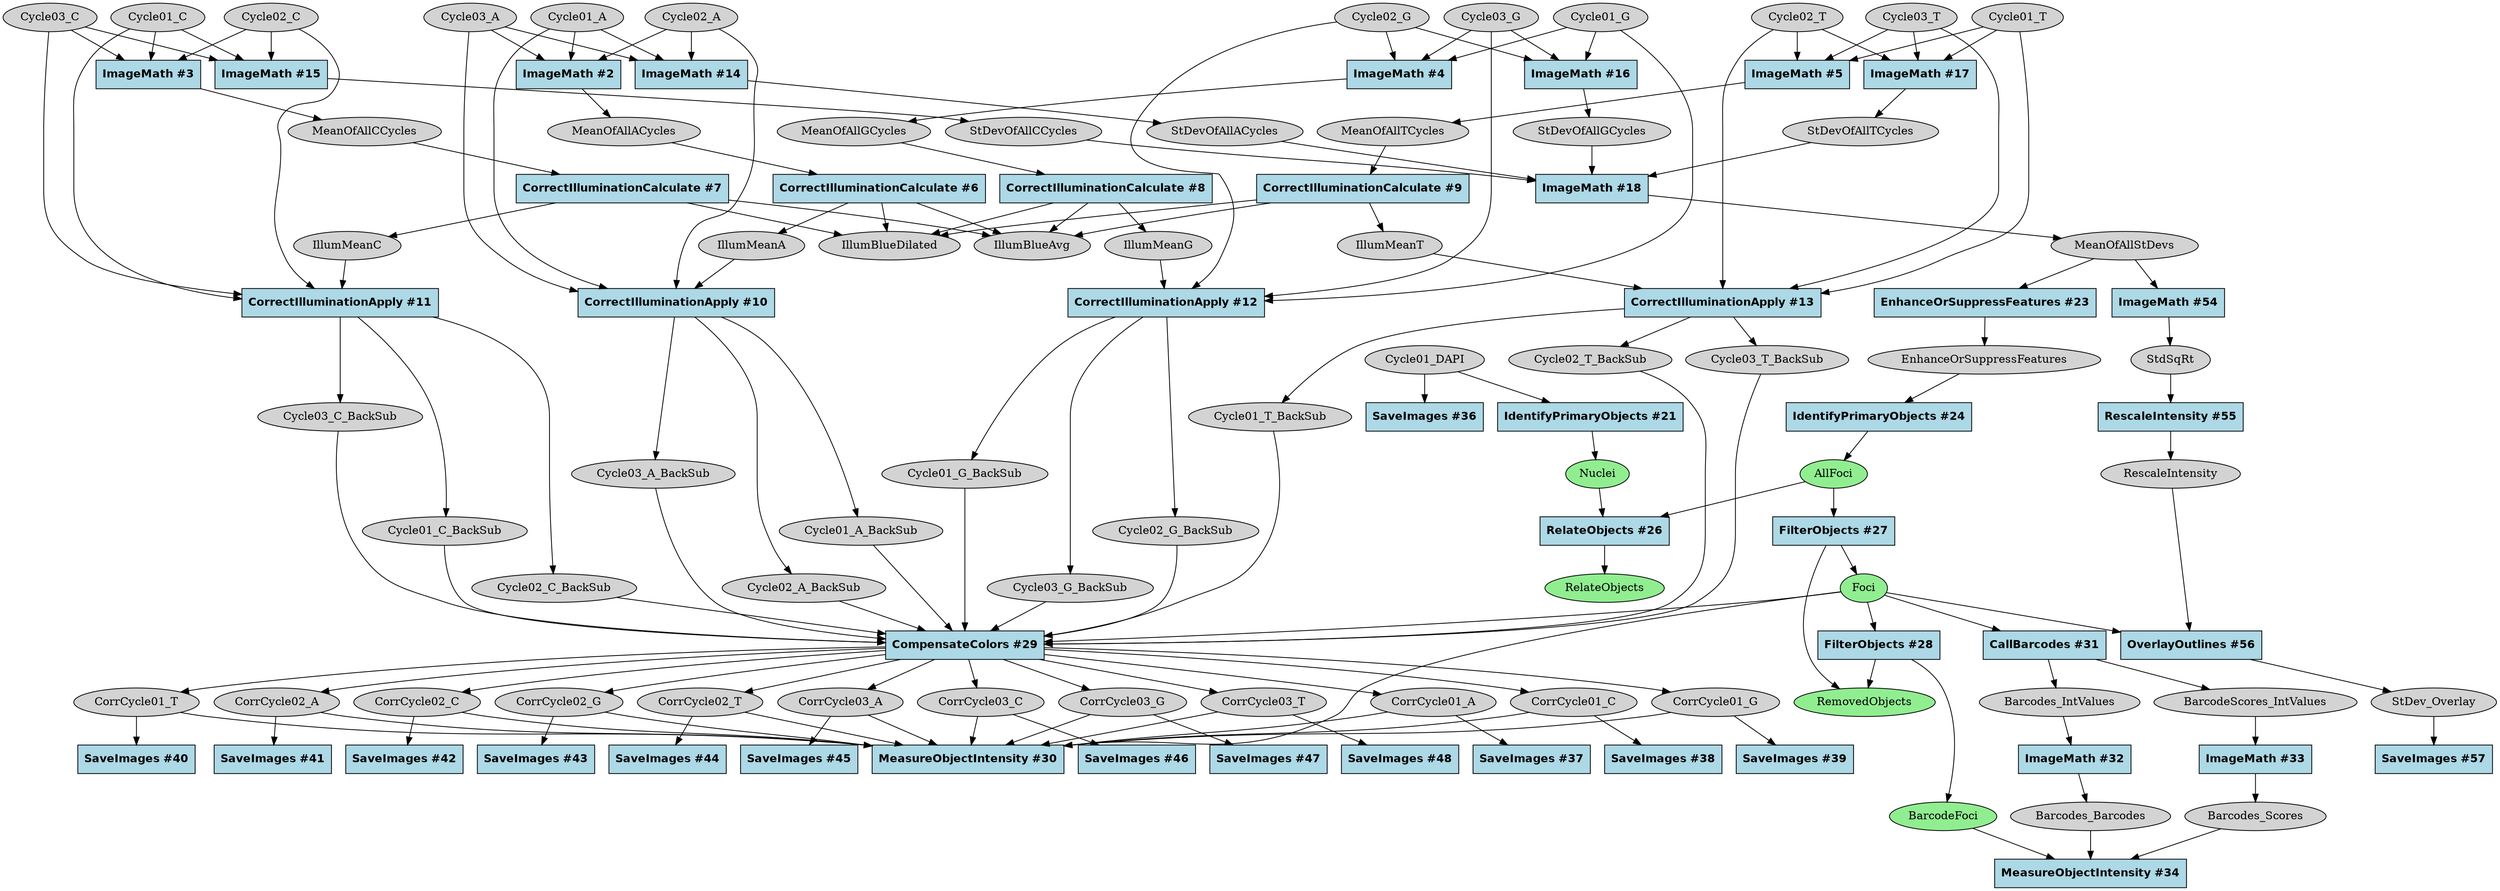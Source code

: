 strict digraph {
CallBarcodes_bc36b96a [type=module, label="CallBarcodes #31", module_name=CallBarcodes, module_num=31, original_num=31, stable_id="CallBarcodes_bc36b96a", enabled=True, shape=box, style=filled, fontname="Helvetica-Bold", fillcolor=lightblue];
CompensateColors_f9b42748 [type=module, label="CompensateColors #29", module_name=CompensateColors, module_num=29, original_num=29, stable_id="CompensateColors_f9b42748", enabled=True, shape=box, style=filled, fontname="Helvetica-Bold", fillcolor=lightblue];
CorrectIlluminationApply_1470ab63 [type=module, label="CorrectIlluminationApply #13", module_name=CorrectIlluminationApply, module_num=13, original_num=13, stable_id="CorrectIlluminationApply_1470ab63", enabled=True, shape=box, style=filled, fontname="Helvetica-Bold", fillcolor=lightblue];
CorrectIlluminationApply_54e94a2d [type=module, label="CorrectIlluminationApply #10", module_name=CorrectIlluminationApply, module_num=10, original_num=10, stable_id="CorrectIlluminationApply_54e94a2d", enabled=True, shape=box, style=filled, fontname="Helvetica-Bold", fillcolor=lightblue];
CorrectIlluminationApply_cff9cb5d [type=module, label="CorrectIlluminationApply #12", module_name=CorrectIlluminationApply, module_num=12, original_num=12, stable_id="CorrectIlluminationApply_cff9cb5d", enabled=True, shape=box, style=filled, fontname="Helvetica-Bold", fillcolor=lightblue];
CorrectIlluminationApply_d60b7604 [type=module, label="CorrectIlluminationApply #11", module_name=CorrectIlluminationApply, module_num=11, original_num=11, stable_id="CorrectIlluminationApply_d60b7604", enabled=True, shape=box, style=filled, fontname="Helvetica-Bold", fillcolor=lightblue];
CorrectIlluminationCalculate_334755f5 [type=module, label="CorrectIlluminationCalculate #6", module_name=CorrectIlluminationCalculate, module_num=6, original_num=6, stable_id="CorrectIlluminationCalculate_334755f5", enabled=True, shape=box, style=filled, fontname="Helvetica-Bold", fillcolor=lightblue];
CorrectIlluminationCalculate_8af30a76 [type=module, label="CorrectIlluminationCalculate #9", module_name=CorrectIlluminationCalculate, module_num=9, original_num=9, stable_id="CorrectIlluminationCalculate_8af30a76", enabled=True, shape=box, style=filled, fontname="Helvetica-Bold", fillcolor=lightblue];
CorrectIlluminationCalculate_d64cc7e1 [type=module, label="CorrectIlluminationCalculate #7", module_name=CorrectIlluminationCalculate, module_num=7, original_num=7, stable_id="CorrectIlluminationCalculate_d64cc7e1", enabled=True, shape=box, style=filled, fontname="Helvetica-Bold", fillcolor=lightblue];
CorrectIlluminationCalculate_e6ea05d7 [type=module, label="CorrectIlluminationCalculate #8", module_name=CorrectIlluminationCalculate, module_num=8, original_num=8, stable_id="CorrectIlluminationCalculate_e6ea05d7", enabled=True, shape=box, style=filled, fontname="Helvetica-Bold", fillcolor=lightblue];
EnhanceOrSuppressFeatures_6375e4b9 [type=module, label="EnhanceOrSuppressFeatures #23", module_name=EnhanceOrSuppressFeatures, module_num=23, original_num=23, stable_id="EnhanceOrSuppressFeatures_6375e4b9", enabled=True, shape=box, style=filled, fontname="Helvetica-Bold", fillcolor=lightblue];
FilterObjects_489d0938 [type=module, label="FilterObjects #27", module_name=FilterObjects, module_num=27, original_num=27, stable_id="FilterObjects_489d0938", enabled=True, shape=box, style=filled, fontname="Helvetica-Bold", fillcolor=lightblue];
FilterObjects_a0d8b12f [type=module, label="FilterObjects #28", module_name=FilterObjects, module_num=28, original_num=28, stable_id="FilterObjects_a0d8b12f", enabled=True, shape=box, style=filled, fontname="Helvetica-Bold", fillcolor=lightblue];
IdentifyPrimaryObjects_b4f91d11 [type=module, label="IdentifyPrimaryObjects #24", module_name=IdentifyPrimaryObjects, module_num=24, original_num=24, stable_id="IdentifyPrimaryObjects_b4f91d11", enabled=True, shape=box, style=filled, fontname="Helvetica-Bold", fillcolor=lightblue];
IdentifyPrimaryObjects_c9a11c07 [type=module, label="IdentifyPrimaryObjects #21", module_name=IdentifyPrimaryObjects, module_num=21, original_num=21, stable_id="IdentifyPrimaryObjects_c9a11c07", enabled=True, shape=box, style=filled, fontname="Helvetica-Bold", fillcolor=lightblue];
ImageMath_1533b2a0 [type=module, label="ImageMath #32", module_name=ImageMath, module_num=32, original_num=32, stable_id="ImageMath_1533b2a0", enabled=True, shape=box, style=filled, fontname="Helvetica-Bold", fillcolor=lightblue];
ImageMath_5a1977b5 [type=module, label="ImageMath #17", module_name=ImageMath, module_num=17, original_num=17, stable_id="ImageMath_5a1977b5", enabled=True, shape=box, style=filled, fontname="Helvetica-Bold", fillcolor=lightblue];
ImageMath_7c528bd8 [type=module, label="ImageMath #5", module_name=ImageMath, module_num=5, original_num=5, stable_id="ImageMath_7c528bd8", enabled=True, shape=box, style=filled, fontname="Helvetica-Bold", fillcolor=lightblue];
ImageMath_875e85f0 [type=module, label="ImageMath #16", module_name=ImageMath, module_num=16, original_num=16, stable_id="ImageMath_875e85f0", enabled=True, shape=box, style=filled, fontname="Helvetica-Bold", fillcolor=lightblue];
ImageMath_8bda3b49 [type=module, label="ImageMath #54", module_name=ImageMath, module_num=54, original_num=54, stable_id="ImageMath_8bda3b49", enabled=True, shape=box, style=filled, fontname="Helvetica-Bold", fillcolor=lightblue];
ImageMath_a2d6955d [type=module, label="ImageMath #2", module_name=ImageMath, module_num=2, original_num=2, stable_id="ImageMath_a2d6955d", enabled=True, shape=box, style=filled, fontname="Helvetica-Bold", fillcolor=lightblue];
ImageMath_b0baf463 [type=module, label="ImageMath #4", module_name=ImageMath, module_num=4, original_num=4, stable_id="ImageMath_b0baf463", enabled=True, shape=box, style=filled, fontname="Helvetica-Bold", fillcolor=lightblue];
ImageMath_b889b0b8 [type=module, label="ImageMath #15", module_name=ImageMath, module_num=15, original_num=15, stable_id="ImageMath_b889b0b8", enabled=True, shape=box, style=filled, fontname="Helvetica-Bold", fillcolor=lightblue];
ImageMath_b8a8cb34 [type=module, label="ImageMath #14", module_name=ImageMath, module_num=14, original_num=14, stable_id="ImageMath_b8a8cb34", enabled=True, shape=box, style=filled, fontname="Helvetica-Bold", fillcolor=lightblue];
ImageMath_c8e35dd9 [type=module, label="ImageMath #3", module_name=ImageMath, module_num=3, original_num=3, stable_id="ImageMath_c8e35dd9", enabled=True, shape=box, style=filled, fontname="Helvetica-Bold", fillcolor=lightblue];
ImageMath_cb959fbb [type=module, label="ImageMath #18", module_name=ImageMath, module_num=18, original_num=18, stable_id="ImageMath_cb959fbb", enabled=True, shape=box, style=filled, fontname="Helvetica-Bold", fillcolor=lightblue];
ImageMath_fd494492 [type=module, label="ImageMath #33", module_name=ImageMath, module_num=33, original_num=33, stable_id="ImageMath_fd494492", enabled=True, shape=box, style=filled, fontname="Helvetica-Bold", fillcolor=lightblue];
MeasureObjectIntensity_23398fff [type=module, label="MeasureObjectIntensity #30", module_name=MeasureObjectIntensity, module_num=30, original_num=30, stable_id="MeasureObjectIntensity_23398fff", enabled=True, shape=box, style=filled, fontname="Helvetica-Bold", fillcolor=lightblue];
MeasureObjectIntensity_310244a3 [type=module, label="MeasureObjectIntensity #34", module_name=MeasureObjectIntensity, module_num=34, original_num=34, stable_id="MeasureObjectIntensity_310244a3", enabled=True, shape=box, style=filled, fontname="Helvetica-Bold", fillcolor=lightblue];
OverlayOutlines_87b87059 [type=module, label="OverlayOutlines #56", module_name=OverlayOutlines, module_num=56, original_num=56, stable_id="OverlayOutlines_87b87059", enabled=True, shape=box, style=filled, fontname="Helvetica-Bold", fillcolor=lightblue];
RelateObjects_129b8099 [type=module, label="RelateObjects #26", module_name=RelateObjects, module_num=26, original_num=26, stable_id="RelateObjects_129b8099", enabled=True, shape=box, style=filled, fontname="Helvetica-Bold", fillcolor=lightblue];
RescaleIntensity_535e3969 [type=module, label="RescaleIntensity #55", module_name=RescaleIntensity, module_num=55, original_num=55, stable_id="RescaleIntensity_535e3969", enabled=True, shape=box, style=filled, fontname="Helvetica-Bold", fillcolor=lightblue];
SaveImages_330c0388 [type=module, label="SaveImages #57", module_name=SaveImages, module_num=57, original_num=57, stable_id="SaveImages_330c0388", enabled=True, shape=box, style=filled, fontname="Helvetica-Bold", fillcolor=lightblue];
SaveImages_449be876 [type=module, label="SaveImages #43", module_name=SaveImages, module_num=43, original_num=43, stable_id="SaveImages_449be876", enabled=True, shape=box, style=filled, fontname="Helvetica-Bold", fillcolor=lightblue];
SaveImages_605e9e6a [type=module, label="SaveImages #48", module_name=SaveImages, module_num=48, original_num=48, stable_id="SaveImages_605e9e6a", enabled=True, shape=box, style=filled, fontname="Helvetica-Bold", fillcolor=lightblue];
SaveImages_706ac2ab [type=module, label="SaveImages #38", module_name=SaveImages, module_num=38, original_num=38, stable_id="SaveImages_706ac2ab", enabled=True, shape=box, style=filled, fontname="Helvetica-Bold", fillcolor=lightblue];
SaveImages_7d82f3ed [type=module, label="SaveImages #37", module_name=SaveImages, module_num=37, original_num=37, stable_id="SaveImages_7d82f3ed", enabled=True, shape=box, style=filled, fontname="Helvetica-Bold", fillcolor=lightblue];
SaveImages_a76d743b [type=module, label="SaveImages #36", module_name=SaveImages, module_num=36, original_num=36, stable_id="SaveImages_a76d743b", enabled=True, shape=box, style=filled, fontname="Helvetica-Bold", fillcolor=lightblue];
SaveImages_b4f4c030 [type=module, label="SaveImages #40", module_name=SaveImages, module_num=40, original_num=40, stable_id="SaveImages_b4f4c030", enabled=True, shape=box, style=filled, fontname="Helvetica-Bold", fillcolor=lightblue];
SaveImages_b9169d9c [type=module, label="SaveImages #39", module_name=SaveImages, module_num=39, original_num=39, stable_id="SaveImages_b9169d9c", enabled=True, shape=box, style=filled, fontname="Helvetica-Bold", fillcolor=lightblue];
SaveImages_d0452ebc [type=module, label="SaveImages #44", module_name=SaveImages, module_num=44, original_num=44, stable_id="SaveImages_d0452ebc", enabled=True, shape=box, style=filled, fontname="Helvetica-Bold", fillcolor=lightblue];
SaveImages_d6bbc055 [type=module, label="SaveImages #45", module_name=SaveImages, module_num=45, original_num=45, stable_id="SaveImages_d6bbc055", enabled=True, shape=box, style=filled, fontname="Helvetica-Bold", fillcolor=lightblue];
SaveImages_d7642dbf [type=module, label="SaveImages #47", module_name=SaveImages, module_num=47, original_num=47, stable_id="SaveImages_d7642dbf", enabled=True, shape=box, style=filled, fontname="Helvetica-Bold", fillcolor=lightblue];
SaveImages_e221a61a [type=module, label="SaveImages #42", module_name=SaveImages, module_num=42, original_num=42, stable_id="SaveImages_e221a61a", enabled=True, shape=box, style=filled, fontname="Helvetica-Bold", fillcolor=lightblue];
SaveImages_edba6f32 [type=module, label="SaveImages #46", module_name=SaveImages, module_num=46, original_num=46, stable_id="SaveImages_edba6f32", enabled=True, shape=box, style=filled, fontname="Helvetica-Bold", fillcolor=lightblue];
SaveImages_fb525429 [type=module, label="SaveImages #41", module_name=SaveImages, module_num=41, original_num=41, stable_id="SaveImages_fb525429", enabled=True, shape=box, style=filled, fontname="Helvetica-Bold", fillcolor=lightblue];
image__BarcodeScores_IntValues [type=image, label="BarcodeScores_IntValues", shape=ellipse, style=filled, fillcolor=lightgray];
image__Barcodes_Barcodes [type=image, label="Barcodes_Barcodes", shape=ellipse, style=filled, fillcolor=lightgray];
image__Barcodes_IntValues [type=image, label="Barcodes_IntValues", shape=ellipse, style=filled, fillcolor=lightgray];
image__Barcodes_Scores [type=image, label="Barcodes_Scores", shape=ellipse, style=filled, fillcolor=lightgray];
image__CorrCycle01_A [type=image, label="CorrCycle01_A", shape=ellipse, style=filled, fillcolor=lightgray];
image__CorrCycle01_C [type=image, label="CorrCycle01_C", shape=ellipse, style=filled, fillcolor=lightgray];
image__CorrCycle01_G [type=image, label="CorrCycle01_G", shape=ellipse, style=filled, fillcolor=lightgray];
image__CorrCycle01_T [type=image, label="CorrCycle01_T", shape=ellipse, style=filled, fillcolor=lightgray];
image__CorrCycle02_A [type=image, label="CorrCycle02_A", shape=ellipse, style=filled, fillcolor=lightgray];
image__CorrCycle02_C [type=image, label="CorrCycle02_C", shape=ellipse, style=filled, fillcolor=lightgray];
image__CorrCycle02_G [type=image, label="CorrCycle02_G", shape=ellipse, style=filled, fillcolor=lightgray];
image__CorrCycle02_T [type=image, label="CorrCycle02_T", shape=ellipse, style=filled, fillcolor=lightgray];
image__CorrCycle03_A [type=image, label="CorrCycle03_A", shape=ellipse, style=filled, fillcolor=lightgray];
image__CorrCycle03_C [type=image, label="CorrCycle03_C", shape=ellipse, style=filled, fillcolor=lightgray];
image__CorrCycle03_G [type=image, label="CorrCycle03_G", shape=ellipse, style=filled, fillcolor=lightgray];
image__CorrCycle03_T [type=image, label="CorrCycle03_T", shape=ellipse, style=filled, fillcolor=lightgray];
image__Cycle01_A [type=image, label="Cycle01_A", shape=ellipse, style=filled, fillcolor=lightgray];
image__Cycle01_A_BackSub [type=image, label="Cycle01_A_BackSub", shape=ellipse, style=filled, fillcolor=lightgray];
image__Cycle01_C [type=image, label="Cycle01_C", shape=ellipse, style=filled, fillcolor=lightgray];
image__Cycle01_C_BackSub [type=image, label="Cycle01_C_BackSub", shape=ellipse, style=filled, fillcolor=lightgray];
image__Cycle01_DAPI [type=image, label="Cycle01_DAPI", shape=ellipse, style=filled, fillcolor=lightgray];
image__Cycle01_G [type=image, label="Cycle01_G", shape=ellipse, style=filled, fillcolor=lightgray];
image__Cycle01_G_BackSub [type=image, label="Cycle01_G_BackSub", shape=ellipse, style=filled, fillcolor=lightgray];
image__Cycle01_T [type=image, label="Cycle01_T", shape=ellipse, style=filled, fillcolor=lightgray];
image__Cycle01_T_BackSub [type=image, label="Cycle01_T_BackSub", shape=ellipse, style=filled, fillcolor=lightgray];
image__Cycle02_A [type=image, label="Cycle02_A", shape=ellipse, style=filled, fillcolor=lightgray];
image__Cycle02_A_BackSub [type=image, label="Cycle02_A_BackSub", shape=ellipse, style=filled, fillcolor=lightgray];
image__Cycle02_C [type=image, label="Cycle02_C", shape=ellipse, style=filled, fillcolor=lightgray];
image__Cycle02_C_BackSub [type=image, label="Cycle02_C_BackSub", shape=ellipse, style=filled, fillcolor=lightgray];
image__Cycle02_G [type=image, label="Cycle02_G", shape=ellipse, style=filled, fillcolor=lightgray];
image__Cycle02_G_BackSub [type=image, label="Cycle02_G_BackSub", shape=ellipse, style=filled, fillcolor=lightgray];
image__Cycle02_T [type=image, label="Cycle02_T", shape=ellipse, style=filled, fillcolor=lightgray];
image__Cycle02_T_BackSub [type=image, label="Cycle02_T_BackSub", shape=ellipse, style=filled, fillcolor=lightgray];
image__Cycle03_A [type=image, label="Cycle03_A", shape=ellipse, style=filled, fillcolor=lightgray];
image__Cycle03_A_BackSub [type=image, label="Cycle03_A_BackSub", shape=ellipse, style=filled, fillcolor=lightgray];
image__Cycle03_C [type=image, label="Cycle03_C", shape=ellipse, style=filled, fillcolor=lightgray];
image__Cycle03_C_BackSub [type=image, label="Cycle03_C_BackSub", shape=ellipse, style=filled, fillcolor=lightgray];
image__Cycle03_G [type=image, label="Cycle03_G", shape=ellipse, style=filled, fillcolor=lightgray];
image__Cycle03_G_BackSub [type=image, label="Cycle03_G_BackSub", shape=ellipse, style=filled, fillcolor=lightgray];
image__Cycle03_T [type=image, label="Cycle03_T", shape=ellipse, style=filled, fillcolor=lightgray];
image__Cycle03_T_BackSub [type=image, label="Cycle03_T_BackSub", shape=ellipse, style=filled, fillcolor=lightgray];
image__EnhanceOrSuppressFeatures [type=image, label=EnhanceOrSuppressFeatures, shape=ellipse, style=filled, fillcolor=lightgray];
image__IllumBlueAvg [type=image, label=IllumBlueAvg, shape=ellipse, style=filled, fillcolor=lightgray];
image__IllumBlueDilated [type=image, label=IllumBlueDilated, shape=ellipse, style=filled, fillcolor=lightgray];
image__IllumMeanA [type=image, label=IllumMeanA, shape=ellipse, style=filled, fillcolor=lightgray];
image__IllumMeanC [type=image, label=IllumMeanC, shape=ellipse, style=filled, fillcolor=lightgray];
image__IllumMeanG [type=image, label=IllumMeanG, shape=ellipse, style=filled, fillcolor=lightgray];
image__IllumMeanT [type=image, label=IllumMeanT, shape=ellipse, style=filled, fillcolor=lightgray];
image__MeanOfAllACycles [type=image, label=MeanOfAllACycles, shape=ellipse, style=filled, fillcolor=lightgray];
image__MeanOfAllCCycles [type=image, label=MeanOfAllCCycles, shape=ellipse, style=filled, fillcolor=lightgray];
image__MeanOfAllGCycles [type=image, label=MeanOfAllGCycles, shape=ellipse, style=filled, fillcolor=lightgray];
image__MeanOfAllStDevs [type=image, label=MeanOfAllStDevs, shape=ellipse, style=filled, fillcolor=lightgray];
image__MeanOfAllTCycles [type=image, label=MeanOfAllTCycles, shape=ellipse, style=filled, fillcolor=lightgray];
image__RescaleIntensity [type=image, label=RescaleIntensity, shape=ellipse, style=filled, fillcolor=lightgray];
image__StDevOfAllACycles [type=image, label=StDevOfAllACycles, shape=ellipse, style=filled, fillcolor=lightgray];
image__StDevOfAllCCycles [type=image, label=StDevOfAllCCycles, shape=ellipse, style=filled, fillcolor=lightgray];
image__StDevOfAllGCycles [type=image, label=StDevOfAllGCycles, shape=ellipse, style=filled, fillcolor=lightgray];
image__StDevOfAllTCycles [type=image, label=StDevOfAllTCycles, shape=ellipse, style=filled, fillcolor=lightgray];
image__StDev_Overlay [type=image, label="StDev_Overlay", shape=ellipse, style=filled, fillcolor=lightgray];
image__StdSqRt [type=image, label=StdSqRt, shape=ellipse, style=filled, fillcolor=lightgray];
object__AllFoci [type=object, label=AllFoci, shape=ellipse, style=filled, fillcolor=lightgreen];
object__BarcodeFoci [type=object, label=BarcodeFoci, shape=ellipse, style=filled, fillcolor=lightgreen];
object__Foci [type=object, label=Foci, shape=ellipse, style=filled, fillcolor=lightgreen];
object__Nuclei [type=object, label=Nuclei, shape=ellipse, style=filled, fillcolor=lightgreen];
object__RelateObjects [type=object, label=RelateObjects, shape=ellipse, style=filled, fillcolor=lightgreen];
object__RemovedObjects [type=object, label=RemovedObjects, shape=ellipse, style=filled, fillcolor=lightgreen];
CallBarcodes_bc36b96a -> image__BarcodeScores_IntValues [type="image_output"];
CallBarcodes_bc36b96a -> image__Barcodes_IntValues [type="image_output"];
CompensateColors_f9b42748 -> image__CorrCycle01_A [type="image_output"];
CompensateColors_f9b42748 -> image__CorrCycle01_C [type="image_output"];
CompensateColors_f9b42748 -> image__CorrCycle01_G [type="image_output"];
CompensateColors_f9b42748 -> image__CorrCycle01_T [type="image_output"];
CompensateColors_f9b42748 -> image__CorrCycle02_A [type="image_output"];
CompensateColors_f9b42748 -> image__CorrCycle02_C [type="image_output"];
CompensateColors_f9b42748 -> image__CorrCycle02_G [type="image_output"];
CompensateColors_f9b42748 -> image__CorrCycle02_T [type="image_output"];
CompensateColors_f9b42748 -> image__CorrCycle03_A [type="image_output"];
CompensateColors_f9b42748 -> image__CorrCycle03_C [type="image_output"];
CompensateColors_f9b42748 -> image__CorrCycle03_G [type="image_output"];
CompensateColors_f9b42748 -> image__CorrCycle03_T [type="image_output"];
CorrectIlluminationApply_1470ab63 -> image__Cycle01_T_BackSub [type="image_output"];
CorrectIlluminationApply_1470ab63 -> image__Cycle02_T_BackSub [type="image_output"];
CorrectIlluminationApply_1470ab63 -> image__Cycle03_T_BackSub [type="image_output"];
CorrectIlluminationApply_54e94a2d -> image__Cycle01_A_BackSub [type="image_output"];
CorrectIlluminationApply_54e94a2d -> image__Cycle02_A_BackSub [type="image_output"];
CorrectIlluminationApply_54e94a2d -> image__Cycle03_A_BackSub [type="image_output"];
CorrectIlluminationApply_cff9cb5d -> image__Cycle01_G_BackSub [type="image_output"];
CorrectIlluminationApply_cff9cb5d -> image__Cycle02_G_BackSub [type="image_output"];
CorrectIlluminationApply_cff9cb5d -> image__Cycle03_G_BackSub [type="image_output"];
CorrectIlluminationApply_d60b7604 -> image__Cycle01_C_BackSub [type="image_output"];
CorrectIlluminationApply_d60b7604 -> image__Cycle02_C_BackSub [type="image_output"];
CorrectIlluminationApply_d60b7604 -> image__Cycle03_C_BackSub [type="image_output"];
CorrectIlluminationCalculate_334755f5 -> image__IllumBlueAvg [type="image_output"];
CorrectIlluminationCalculate_334755f5 -> image__IllumBlueDilated [type="image_output"];
CorrectIlluminationCalculate_334755f5 -> image__IllumMeanA [type="image_output"];
CorrectIlluminationCalculate_8af30a76 -> image__IllumBlueAvg [type="image_output"];
CorrectIlluminationCalculate_8af30a76 -> image__IllumBlueDilated [type="image_output"];
CorrectIlluminationCalculate_8af30a76 -> image__IllumMeanT [type="image_output"];
CorrectIlluminationCalculate_d64cc7e1 -> image__IllumBlueAvg [type="image_output"];
CorrectIlluminationCalculate_d64cc7e1 -> image__IllumBlueDilated [type="image_output"];
CorrectIlluminationCalculate_d64cc7e1 -> image__IllumMeanC [type="image_output"];
CorrectIlluminationCalculate_e6ea05d7 -> image__IllumBlueAvg [type="image_output"];
CorrectIlluminationCalculate_e6ea05d7 -> image__IllumBlueDilated [type="image_output"];
CorrectIlluminationCalculate_e6ea05d7 -> image__IllumMeanG [type="image_output"];
EnhanceOrSuppressFeatures_6375e4b9 -> image__EnhanceOrSuppressFeatures [type="image_output"];
FilterObjects_489d0938 -> object__Foci [type="object_output"];
FilterObjects_489d0938 -> object__RemovedObjects [type="object_output"];
FilterObjects_a0d8b12f -> object__BarcodeFoci [type="object_output"];
FilterObjects_a0d8b12f -> object__RemovedObjects [type="object_output"];
IdentifyPrimaryObjects_b4f91d11 -> object__AllFoci [type="object_output"];
IdentifyPrimaryObjects_c9a11c07 -> object__Nuclei [type="object_output"];
ImageMath_1533b2a0 -> image__Barcodes_Barcodes [type="image_output"];
ImageMath_5a1977b5 -> image__StDevOfAllTCycles [type="image_output"];
ImageMath_7c528bd8 -> image__MeanOfAllTCycles [type="image_output"];
ImageMath_875e85f0 -> image__StDevOfAllGCycles [type="image_output"];
ImageMath_8bda3b49 -> image__StdSqRt [type="image_output"];
ImageMath_a2d6955d -> image__MeanOfAllACycles [type="image_output"];
ImageMath_b0baf463 -> image__MeanOfAllGCycles [type="image_output"];
ImageMath_b889b0b8 -> image__StDevOfAllCCycles [type="image_output"];
ImageMath_b8a8cb34 -> image__StDevOfAllACycles [type="image_output"];
ImageMath_c8e35dd9 -> image__MeanOfAllCCycles [type="image_output"];
ImageMath_cb959fbb -> image__MeanOfAllStDevs [type="image_output"];
ImageMath_fd494492 -> image__Barcodes_Scores [type="image_output"];
OverlayOutlines_87b87059 -> image__StDev_Overlay [type="image_output"];
RelateObjects_129b8099 -> object__RelateObjects [type="object_output"];
RescaleIntensity_535e3969 -> image__RescaleIntensity [type="image_output"];
image__BarcodeScores_IntValues -> ImageMath_fd494492 [type="image_input"];
image__Barcodes_Barcodes -> MeasureObjectIntensity_310244a3 [type="image_list_input"];
image__Barcodes_IntValues -> ImageMath_1533b2a0 [type="image_input"];
image__Barcodes_Scores -> MeasureObjectIntensity_310244a3 [type="image_list_input"];
image__CorrCycle01_A -> MeasureObjectIntensity_23398fff [type="image_list_input"];
image__CorrCycle01_A -> SaveImages_7d82f3ed [type="image_input"];
image__CorrCycle01_C -> MeasureObjectIntensity_23398fff [type="image_list_input"];
image__CorrCycle01_C -> SaveImages_706ac2ab [type="image_input"];
image__CorrCycle01_G -> MeasureObjectIntensity_23398fff [type="image_list_input"];
image__CorrCycle01_G -> SaveImages_b9169d9c [type="image_input"];
image__CorrCycle01_T -> MeasureObjectIntensity_23398fff [type="image_list_input"];
image__CorrCycle01_T -> SaveImages_b4f4c030 [type="image_input"];
image__CorrCycle02_A -> MeasureObjectIntensity_23398fff [type="image_list_input"];
image__CorrCycle02_A -> SaveImages_fb525429 [type="image_input"];
image__CorrCycle02_C -> MeasureObjectIntensity_23398fff [type="image_list_input"];
image__CorrCycle02_C -> SaveImages_e221a61a [type="image_input"];
image__CorrCycle02_G -> MeasureObjectIntensity_23398fff [type="image_list_input"];
image__CorrCycle02_G -> SaveImages_449be876 [type="image_input"];
image__CorrCycle02_T -> MeasureObjectIntensity_23398fff [type="image_list_input"];
image__CorrCycle02_T -> SaveImages_d0452ebc [type="image_input"];
image__CorrCycle03_A -> MeasureObjectIntensity_23398fff [type="image_list_input"];
image__CorrCycle03_A -> SaveImages_d6bbc055 [type="image_input"];
image__CorrCycle03_C -> MeasureObjectIntensity_23398fff [type="image_list_input"];
image__CorrCycle03_C -> SaveImages_edba6f32 [type="image_input"];
image__CorrCycle03_G -> MeasureObjectIntensity_23398fff [type="image_list_input"];
image__CorrCycle03_G -> SaveImages_d7642dbf [type="image_input"];
image__CorrCycle03_T -> MeasureObjectIntensity_23398fff [type="image_list_input"];
image__CorrCycle03_T -> SaveImages_605e9e6a [type="image_input"];
image__Cycle01_A -> CorrectIlluminationApply_54e94a2d [type="image_input"];
image__Cycle01_A -> ImageMath_a2d6955d [type="image_input"];
image__Cycle01_A -> ImageMath_b8a8cb34 [type="image_input"];
image__Cycle01_A_BackSub -> CompensateColors_f9b42748 [type="image_input"];
image__Cycle01_C -> CorrectIlluminationApply_d60b7604 [type="image_input"];
image__Cycle01_C -> ImageMath_b889b0b8 [type="image_input"];
image__Cycle01_C -> ImageMath_c8e35dd9 [type="image_input"];
image__Cycle01_C_BackSub -> CompensateColors_f9b42748 [type="image_input"];
image__Cycle01_DAPI -> IdentifyPrimaryObjects_c9a11c07 [type="image_input"];
image__Cycle01_DAPI -> SaveImages_a76d743b [type="image_input"];
image__Cycle01_G -> CorrectIlluminationApply_cff9cb5d [type="image_input"];
image__Cycle01_G -> ImageMath_875e85f0 [type="image_input"];
image__Cycle01_G -> ImageMath_b0baf463 [type="image_input"];
image__Cycle01_G_BackSub -> CompensateColors_f9b42748 [type="image_input"];
image__Cycle01_T -> CorrectIlluminationApply_1470ab63 [type="image_input"];
image__Cycle01_T -> ImageMath_5a1977b5 [type="image_input"];
image__Cycle01_T -> ImageMath_7c528bd8 [type="image_input"];
image__Cycle01_T_BackSub -> CompensateColors_f9b42748 [type="image_input"];
image__Cycle02_A -> CorrectIlluminationApply_54e94a2d [type="image_input"];
image__Cycle02_A -> ImageMath_a2d6955d [type="image_input"];
image__Cycle02_A -> ImageMath_b8a8cb34 [type="image_input"];
image__Cycle02_A_BackSub -> CompensateColors_f9b42748 [type="image_input"];
image__Cycle02_C -> CorrectIlluminationApply_d60b7604 [type="image_input"];
image__Cycle02_C -> ImageMath_b889b0b8 [type="image_input"];
image__Cycle02_C -> ImageMath_c8e35dd9 [type="image_input"];
image__Cycle02_C_BackSub -> CompensateColors_f9b42748 [type="image_input"];
image__Cycle02_G -> CorrectIlluminationApply_cff9cb5d [type="image_input"];
image__Cycle02_G -> ImageMath_875e85f0 [type="image_input"];
image__Cycle02_G -> ImageMath_b0baf463 [type="image_input"];
image__Cycle02_G_BackSub -> CompensateColors_f9b42748 [type="image_input"];
image__Cycle02_T -> CorrectIlluminationApply_1470ab63 [type="image_input"];
image__Cycle02_T -> ImageMath_5a1977b5 [type="image_input"];
image__Cycle02_T -> ImageMath_7c528bd8 [type="image_input"];
image__Cycle02_T_BackSub -> CompensateColors_f9b42748 [type="image_input"];
image__Cycle03_A -> CorrectIlluminationApply_54e94a2d [type="image_input"];
image__Cycle03_A -> ImageMath_a2d6955d [type="image_input"];
image__Cycle03_A -> ImageMath_b8a8cb34 [type="image_input"];
image__Cycle03_A_BackSub -> CompensateColors_f9b42748 [type="image_input"];
image__Cycle03_C -> CorrectIlluminationApply_d60b7604 [type="image_input"];
image__Cycle03_C -> ImageMath_b889b0b8 [type="image_input"];
image__Cycle03_C -> ImageMath_c8e35dd9 [type="image_input"];
image__Cycle03_C_BackSub -> CompensateColors_f9b42748 [type="image_input"];
image__Cycle03_G -> CorrectIlluminationApply_cff9cb5d [type="image_input"];
image__Cycle03_G -> ImageMath_875e85f0 [type="image_input"];
image__Cycle03_G -> ImageMath_b0baf463 [type="image_input"];
image__Cycle03_G_BackSub -> CompensateColors_f9b42748 [type="image_input"];
image__Cycle03_T -> CorrectIlluminationApply_1470ab63 [type="image_input"];
image__Cycle03_T -> ImageMath_5a1977b5 [type="image_input"];
image__Cycle03_T -> ImageMath_7c528bd8 [type="image_input"];
image__Cycle03_T_BackSub -> CompensateColors_f9b42748 [type="image_input"];
image__EnhanceOrSuppressFeatures -> IdentifyPrimaryObjects_b4f91d11 [type="image_input"];
image__IllumMeanA -> CorrectIlluminationApply_54e94a2d [type="image_input"];
image__IllumMeanC -> CorrectIlluminationApply_d60b7604 [type="image_input"];
image__IllumMeanG -> CorrectIlluminationApply_cff9cb5d [type="image_input"];
image__IllumMeanT -> CorrectIlluminationApply_1470ab63 [type="image_input"];
image__MeanOfAllACycles -> CorrectIlluminationCalculate_334755f5 [type="image_input"];
image__MeanOfAllCCycles -> CorrectIlluminationCalculate_d64cc7e1 [type="image_input"];
image__MeanOfAllGCycles -> CorrectIlluminationCalculate_e6ea05d7 [type="image_input"];
image__MeanOfAllStDevs -> EnhanceOrSuppressFeatures_6375e4b9 [type="image_input"];
image__MeanOfAllStDevs -> ImageMath_8bda3b49 [type="image_input"];
image__MeanOfAllTCycles -> CorrectIlluminationCalculate_8af30a76 [type="image_input"];
image__RescaleIntensity -> OverlayOutlines_87b87059 [type="image_input"];
image__StDevOfAllACycles -> ImageMath_cb959fbb [type="image_input"];
image__StDevOfAllCCycles -> ImageMath_cb959fbb [type="image_input"];
image__StDevOfAllGCycles -> ImageMath_cb959fbb [type="image_input"];
image__StDevOfAllTCycles -> ImageMath_cb959fbb [type="image_input"];
image__StDev_Overlay -> SaveImages_330c0388 [type="image_input"];
image__StdSqRt -> RescaleIntensity_535e3969 [type="image_input"];
object__AllFoci -> FilterObjects_489d0938 [type="object_input"];
object__AllFoci -> RelateObjects_129b8099 [type="object_input"];
object__BarcodeFoci -> MeasureObjectIntensity_310244a3 [type="object_list_input"];
object__Foci -> CallBarcodes_bc36b96a [type="object_input"];
object__Foci -> CompensateColors_f9b42748 [type="object_input"];
object__Foci -> FilterObjects_a0d8b12f [type="object_input"];
object__Foci -> MeasureObjectIntensity_23398fff [type="object_list_input"];
object__Foci -> OverlayOutlines_87b87059 [type="object_input"];
object__Nuclei -> RelateObjects_129b8099 [type="object_input"];
}
